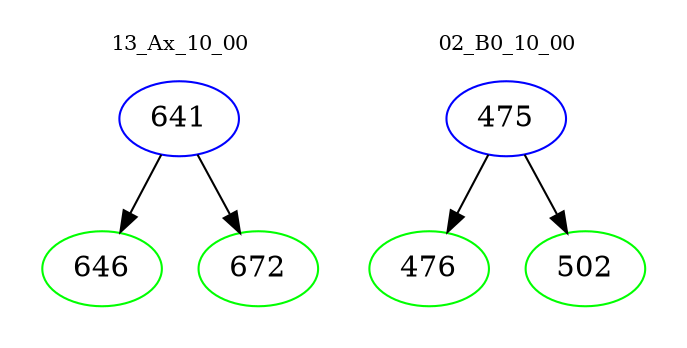 digraph{
subgraph cluster_0 {
color = white
label = "13_Ax_10_00";
fontsize=10;
T0_641 [label="641", color="blue"]
T0_641 -> T0_646 [color="black"]
T0_646 [label="646", color="green"]
T0_641 -> T0_672 [color="black"]
T0_672 [label="672", color="green"]
}
subgraph cluster_1 {
color = white
label = "02_B0_10_00";
fontsize=10;
T1_475 [label="475", color="blue"]
T1_475 -> T1_476 [color="black"]
T1_476 [label="476", color="green"]
T1_475 -> T1_502 [color="black"]
T1_502 [label="502", color="green"]
}
}
